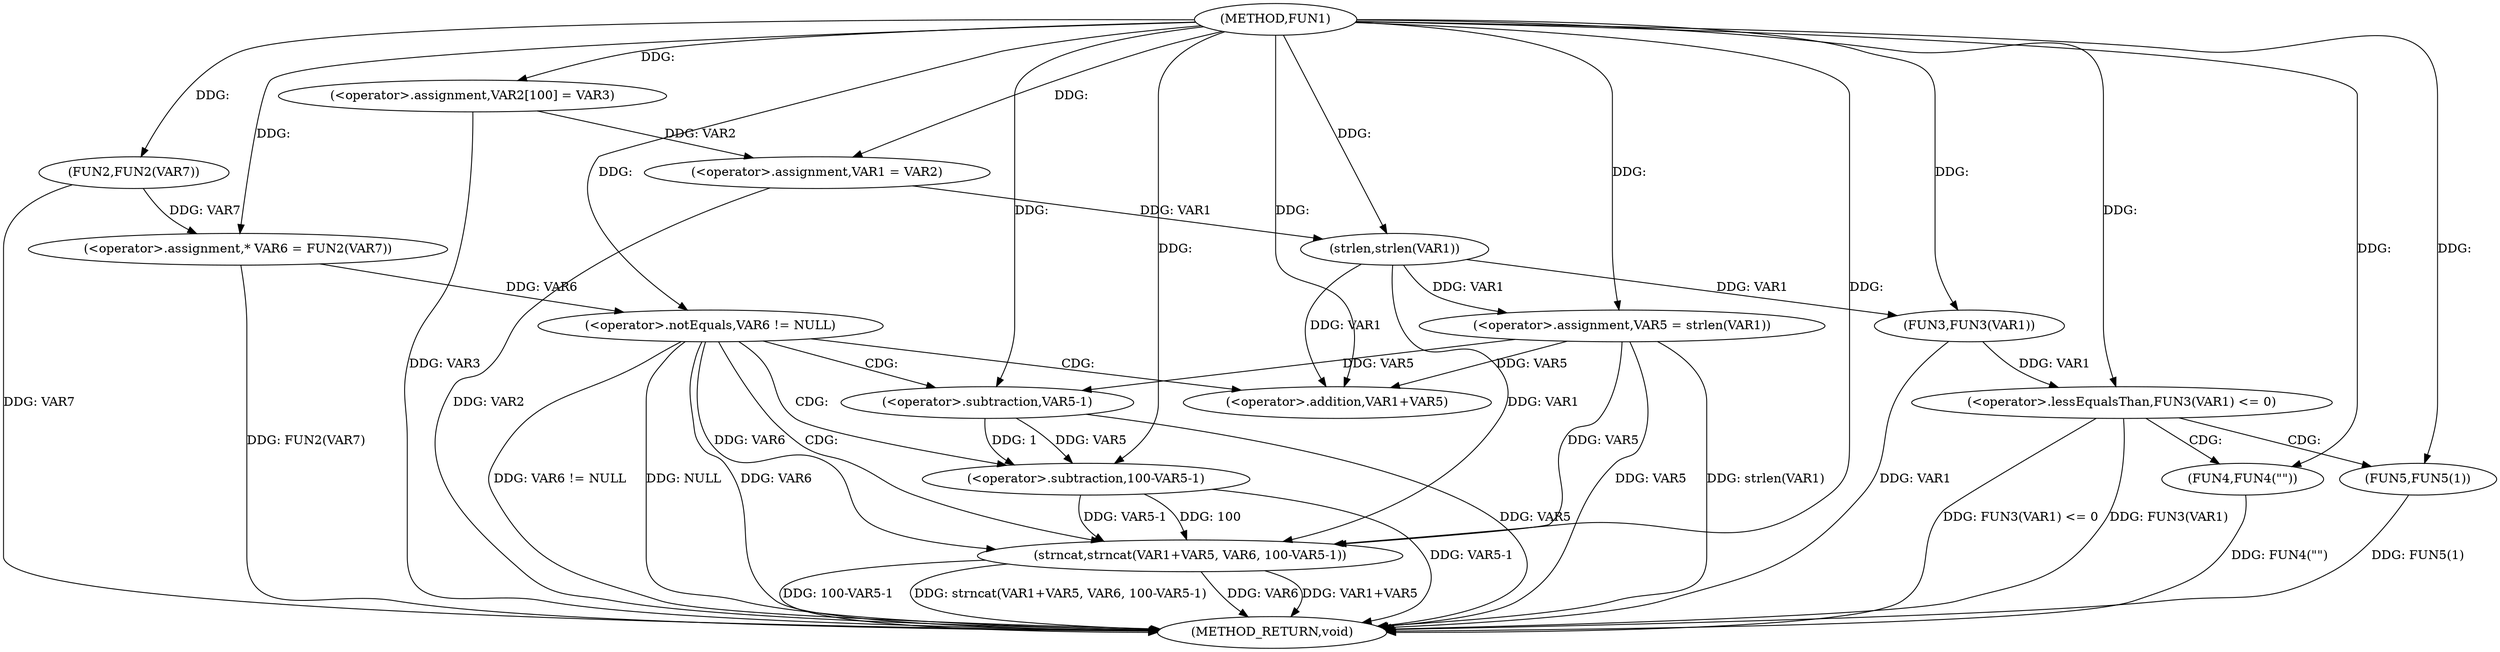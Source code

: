 digraph FUN1 {  
"1000100" [label = "(METHOD,FUN1)" ]
"1000148" [label = "(METHOD_RETURN,void)" ]
"1000104" [label = "(<operator>.assignment,VAR2[100] = VAR3)" ]
"1000107" [label = "(<operator>.assignment,VAR1 = VAR2)" ]
"1000114" [label = "(<operator>.assignment,VAR5 = strlen(VAR1))" ]
"1000116" [label = "(strlen,strlen(VAR1))" ]
"1000119" [label = "(<operator>.assignment,* VAR6 = FUN2(VAR7))" ]
"1000121" [label = "(FUN2,FUN2(VAR7))" ]
"1000124" [label = "(<operator>.notEquals,VAR6 != NULL)" ]
"1000128" [label = "(strncat,strncat(VAR1+VAR5, VAR6, 100-VAR5-1))" ]
"1000129" [label = "(<operator>.addition,VAR1+VAR5)" ]
"1000133" [label = "(<operator>.subtraction,100-VAR5-1)" ]
"1000135" [label = "(<operator>.subtraction,VAR5-1)" ]
"1000139" [label = "(<operator>.lessEqualsThan,FUN3(VAR1) <= 0)" ]
"1000140" [label = "(FUN3,FUN3(VAR1))" ]
"1000144" [label = "(FUN4,FUN4(\"\"))" ]
"1000146" [label = "(FUN5,FUN5(1))" ]
  "1000124" -> "1000148"  [ label = "DDG: NULL"] 
  "1000124" -> "1000148"  [ label = "DDG: VAR6"] 
  "1000139" -> "1000148"  [ label = "DDG: FUN3(VAR1)"] 
  "1000128" -> "1000148"  [ label = "DDG: 100-VAR5-1"] 
  "1000133" -> "1000148"  [ label = "DDG: VAR5-1"] 
  "1000128" -> "1000148"  [ label = "DDG: strncat(VAR1+VAR5, VAR6, 100-VAR5-1)"] 
  "1000146" -> "1000148"  [ label = "DDG: FUN5(1)"] 
  "1000114" -> "1000148"  [ label = "DDG: strlen(VAR1)"] 
  "1000124" -> "1000148"  [ label = "DDG: VAR6 != NULL"] 
  "1000128" -> "1000148"  [ label = "DDG: VAR6"] 
  "1000140" -> "1000148"  [ label = "DDG: VAR1"] 
  "1000139" -> "1000148"  [ label = "DDG: FUN3(VAR1) <= 0"] 
  "1000128" -> "1000148"  [ label = "DDG: VAR1+VAR5"] 
  "1000144" -> "1000148"  [ label = "DDG: FUN4(\"\")"] 
  "1000114" -> "1000148"  [ label = "DDG: VAR5"] 
  "1000119" -> "1000148"  [ label = "DDG: FUN2(VAR7)"] 
  "1000135" -> "1000148"  [ label = "DDG: VAR5"] 
  "1000121" -> "1000148"  [ label = "DDG: VAR7"] 
  "1000104" -> "1000148"  [ label = "DDG: VAR3"] 
  "1000107" -> "1000148"  [ label = "DDG: VAR2"] 
  "1000100" -> "1000104"  [ label = "DDG: "] 
  "1000104" -> "1000107"  [ label = "DDG: VAR2"] 
  "1000100" -> "1000107"  [ label = "DDG: "] 
  "1000116" -> "1000114"  [ label = "DDG: VAR1"] 
  "1000100" -> "1000114"  [ label = "DDG: "] 
  "1000107" -> "1000116"  [ label = "DDG: VAR1"] 
  "1000100" -> "1000116"  [ label = "DDG: "] 
  "1000121" -> "1000119"  [ label = "DDG: VAR7"] 
  "1000100" -> "1000119"  [ label = "DDG: "] 
  "1000100" -> "1000121"  [ label = "DDG: "] 
  "1000119" -> "1000124"  [ label = "DDG: VAR6"] 
  "1000100" -> "1000124"  [ label = "DDG: "] 
  "1000116" -> "1000128"  [ label = "DDG: VAR1"] 
  "1000100" -> "1000128"  [ label = "DDG: "] 
  "1000114" -> "1000128"  [ label = "DDG: VAR5"] 
  "1000116" -> "1000129"  [ label = "DDG: VAR1"] 
  "1000100" -> "1000129"  [ label = "DDG: "] 
  "1000114" -> "1000129"  [ label = "DDG: VAR5"] 
  "1000124" -> "1000128"  [ label = "DDG: VAR6"] 
  "1000133" -> "1000128"  [ label = "DDG: 100"] 
  "1000133" -> "1000128"  [ label = "DDG: VAR5-1"] 
  "1000100" -> "1000133"  [ label = "DDG: "] 
  "1000135" -> "1000133"  [ label = "DDG: VAR5"] 
  "1000135" -> "1000133"  [ label = "DDG: 1"] 
  "1000100" -> "1000135"  [ label = "DDG: "] 
  "1000114" -> "1000135"  [ label = "DDG: VAR5"] 
  "1000140" -> "1000139"  [ label = "DDG: VAR1"] 
  "1000116" -> "1000140"  [ label = "DDG: VAR1"] 
  "1000100" -> "1000140"  [ label = "DDG: "] 
  "1000100" -> "1000139"  [ label = "DDG: "] 
  "1000100" -> "1000144"  [ label = "DDG: "] 
  "1000100" -> "1000146"  [ label = "DDG: "] 
  "1000124" -> "1000128"  [ label = "CDG: "] 
  "1000124" -> "1000129"  [ label = "CDG: "] 
  "1000124" -> "1000135"  [ label = "CDG: "] 
  "1000124" -> "1000133"  [ label = "CDG: "] 
  "1000139" -> "1000146"  [ label = "CDG: "] 
  "1000139" -> "1000144"  [ label = "CDG: "] 
}
